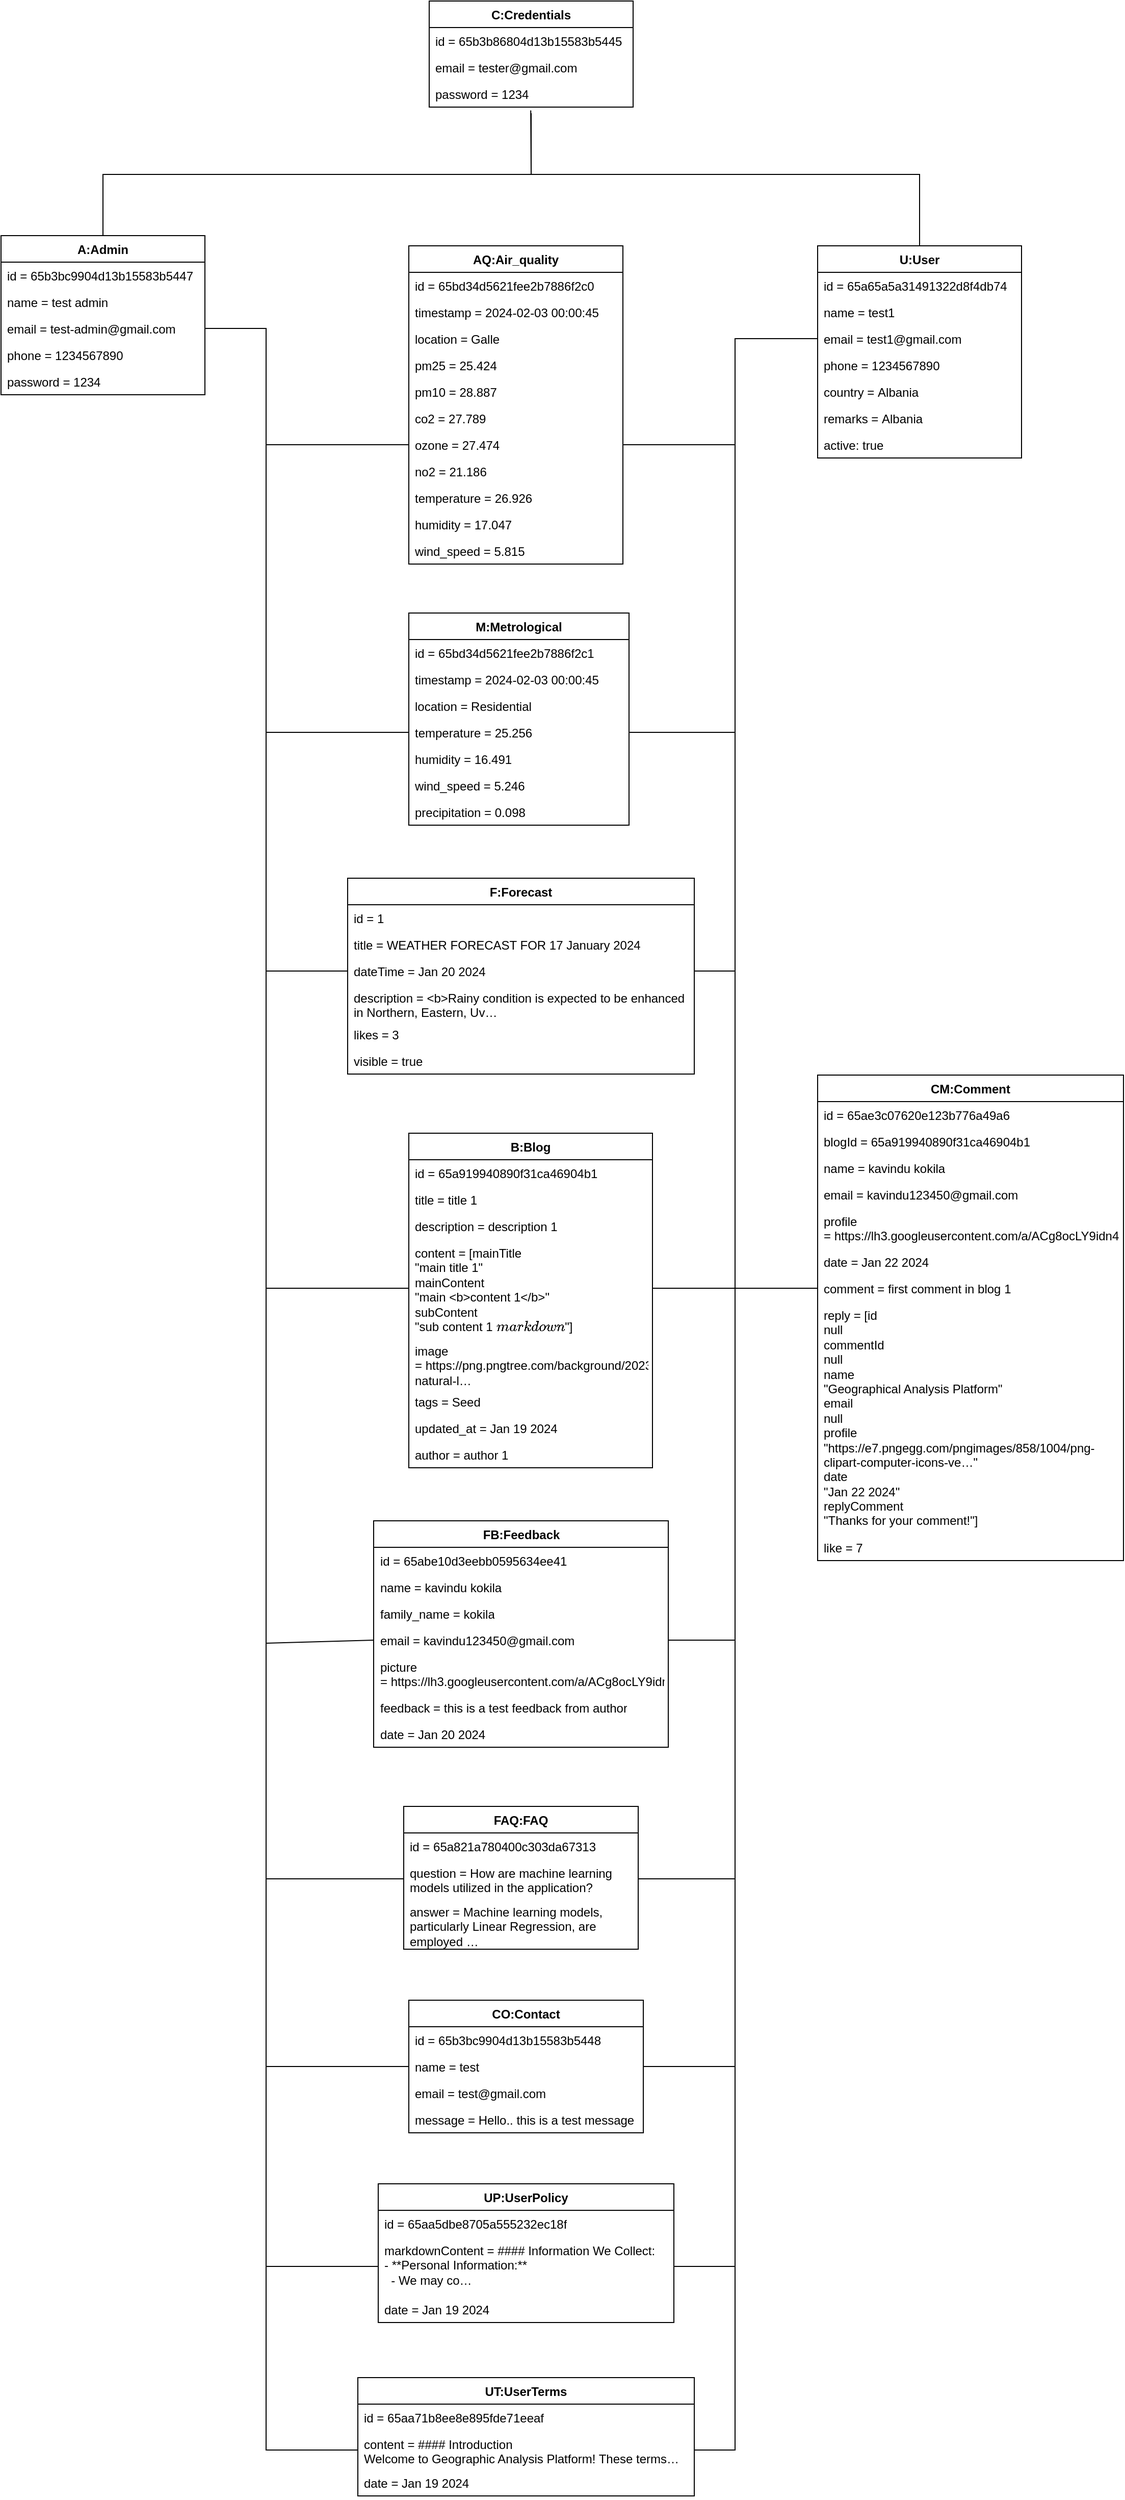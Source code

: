 <mxfile version="24.2.5" type="github">
  <diagram name="Page-1" id="tklO7xK3QUPXGctvpzQr">
    <mxGraphModel dx="-210" dy="764" grid="1" gridSize="10" guides="1" tooltips="1" connect="1" arrows="1" fold="1" page="1" pageScale="1" pageWidth="827" pageHeight="1169" math="0" shadow="0">
      <root>
        <mxCell id="0" />
        <mxCell id="1" parent="0" />
        <mxCell id="FDrHorXSiLE-RwHZ9RLK-5" value="A:Admin" style="swimlane;fontStyle=1;align=center;verticalAlign=top;childLayout=stackLayout;horizontal=1;startSize=26;horizontalStack=0;resizeParent=1;resizeParentMax=0;resizeLast=0;collapsible=1;marginBottom=0;whiteSpace=wrap;html=1;" parent="1" vertex="1">
          <mxGeometry x="1930" y="390" width="200" height="156" as="geometry">
            <mxRectangle x="10" y="10" width="70" height="30" as="alternateBounds" />
          </mxGeometry>
        </mxCell>
        <mxCell id="FDrHorXSiLE-RwHZ9RLK-6" value="id = 65b3bc9904d13b15583b5447" style="text;strokeColor=none;fillColor=none;align=left;verticalAlign=top;spacingLeft=4;spacingRight=4;overflow=hidden;rotatable=0;points=[[0,0.5],[1,0.5]];portConstraint=eastwest;whiteSpace=wrap;html=1;" parent="FDrHorXSiLE-RwHZ9RLK-5" vertex="1">
          <mxGeometry y="26" width="200" height="26" as="geometry" />
        </mxCell>
        <mxCell id="FDrHorXSiLE-RwHZ9RLK-11" value="name =&amp;nbsp;test admin" style="text;strokeColor=none;fillColor=none;align=left;verticalAlign=top;spacingLeft=4;spacingRight=4;overflow=hidden;rotatable=0;points=[[0,0.5],[1,0.5]];portConstraint=eastwest;whiteSpace=wrap;html=1;" parent="FDrHorXSiLE-RwHZ9RLK-5" vertex="1">
          <mxGeometry y="52" width="200" height="26" as="geometry" />
        </mxCell>
        <mxCell id="FDrHorXSiLE-RwHZ9RLK-133" value="email =&amp;nbsp;test-admin@gmail.com" style="text;strokeColor=none;fillColor=none;align=left;verticalAlign=top;spacingLeft=4;spacingRight=4;overflow=hidden;rotatable=0;points=[[0,0.5],[1,0.5]];portConstraint=eastwest;whiteSpace=wrap;html=1;" parent="FDrHorXSiLE-RwHZ9RLK-5" vertex="1">
          <mxGeometry y="78" width="200" height="26" as="geometry" />
        </mxCell>
        <mxCell id="FDrHorXSiLE-RwHZ9RLK-10" value="phone = 1234567890" style="text;strokeColor=none;fillColor=none;align=left;verticalAlign=top;spacingLeft=4;spacingRight=4;overflow=hidden;rotatable=0;points=[[0,0.5],[1,0.5]];portConstraint=eastwest;whiteSpace=wrap;html=1;" parent="FDrHorXSiLE-RwHZ9RLK-5" vertex="1">
          <mxGeometry y="104" width="200" height="26" as="geometry" />
        </mxCell>
        <mxCell id="FDrHorXSiLE-RwHZ9RLK-9" value="password =&amp;nbsp;1234" style="text;strokeColor=none;fillColor=none;align=left;verticalAlign=top;spacingLeft=4;spacingRight=4;overflow=hidden;rotatable=0;points=[[0,0.5],[1,0.5]];portConstraint=eastwest;whiteSpace=wrap;html=1;" parent="FDrHorXSiLE-RwHZ9RLK-5" vertex="1">
          <mxGeometry y="130" width="200" height="26" as="geometry" />
        </mxCell>
        <mxCell id="FDrHorXSiLE-RwHZ9RLK-13" value="AQ:Air_quality" style="swimlane;fontStyle=1;align=center;verticalAlign=top;childLayout=stackLayout;horizontal=1;startSize=26;horizontalStack=0;resizeParent=1;resizeParentMax=0;resizeLast=0;collapsible=1;marginBottom=0;whiteSpace=wrap;html=1;" parent="1" vertex="1">
          <mxGeometry x="2330" y="400" width="210" height="312" as="geometry" />
        </mxCell>
        <mxCell id="FDrHorXSiLE-RwHZ9RLK-14" value="id =&amp;nbsp;65bd34d5621fee2b7886f2c0" style="text;strokeColor=none;fillColor=none;align=left;verticalAlign=top;spacingLeft=4;spacingRight=4;overflow=hidden;rotatable=0;points=[[0,0.5],[1,0.5]];portConstraint=eastwest;whiteSpace=wrap;html=1;" parent="FDrHorXSiLE-RwHZ9RLK-13" vertex="1">
          <mxGeometry y="26" width="210" height="26" as="geometry" />
        </mxCell>
        <mxCell id="FDrHorXSiLE-RwHZ9RLK-15" value="timestamp =&amp;nbsp;2024-02-03 00:00:45" style="text;strokeColor=none;fillColor=none;align=left;verticalAlign=top;spacingLeft=4;spacingRight=4;overflow=hidden;rotatable=0;points=[[0,0.5],[1,0.5]];portConstraint=eastwest;whiteSpace=wrap;html=1;" parent="FDrHorXSiLE-RwHZ9RLK-13" vertex="1">
          <mxGeometry y="52" width="210" height="26" as="geometry" />
        </mxCell>
        <mxCell id="FDrHorXSiLE-RwHZ9RLK-21" value="location =&amp;nbsp;Galle" style="text;strokeColor=none;fillColor=none;align=left;verticalAlign=top;spacingLeft=4;spacingRight=4;overflow=hidden;rotatable=0;points=[[0,0.5],[1,0.5]];portConstraint=eastwest;whiteSpace=wrap;html=1;" parent="FDrHorXSiLE-RwHZ9RLK-13" vertex="1">
          <mxGeometry y="78" width="210" height="26" as="geometry" />
        </mxCell>
        <mxCell id="FDrHorXSiLE-RwHZ9RLK-25" value="pm25 =&amp;nbsp;25.424" style="text;strokeColor=none;fillColor=none;align=left;verticalAlign=top;spacingLeft=4;spacingRight=4;overflow=hidden;rotatable=0;points=[[0,0.5],[1,0.5]];portConstraint=eastwest;whiteSpace=wrap;html=1;" parent="FDrHorXSiLE-RwHZ9RLK-13" vertex="1">
          <mxGeometry y="104" width="210" height="26" as="geometry" />
        </mxCell>
        <mxCell id="FDrHorXSiLE-RwHZ9RLK-24" value="pm10 =&amp;nbsp;28.887" style="text;strokeColor=none;fillColor=none;align=left;verticalAlign=top;spacingLeft=4;spacingRight=4;overflow=hidden;rotatable=0;points=[[0,0.5],[1,0.5]];portConstraint=eastwest;whiteSpace=wrap;html=1;" parent="FDrHorXSiLE-RwHZ9RLK-13" vertex="1">
          <mxGeometry y="130" width="210" height="26" as="geometry" />
        </mxCell>
        <mxCell id="FDrHorXSiLE-RwHZ9RLK-23" value="co2 =&amp;nbsp;27.789" style="text;strokeColor=none;fillColor=none;align=left;verticalAlign=top;spacingLeft=4;spacingRight=4;overflow=hidden;rotatable=0;points=[[0,0.5],[1,0.5]];portConstraint=eastwest;whiteSpace=wrap;html=1;" parent="FDrHorXSiLE-RwHZ9RLK-13" vertex="1">
          <mxGeometry y="156" width="210" height="26" as="geometry" />
        </mxCell>
        <mxCell id="FDrHorXSiLE-RwHZ9RLK-22" value="ozone =&amp;nbsp;27.474" style="text;strokeColor=none;fillColor=none;align=left;verticalAlign=top;spacingLeft=4;spacingRight=4;overflow=hidden;rotatable=0;points=[[0,0.5],[1,0.5]];portConstraint=eastwest;whiteSpace=wrap;html=1;" parent="FDrHorXSiLE-RwHZ9RLK-13" vertex="1">
          <mxGeometry y="182" width="210" height="26" as="geometry" />
        </mxCell>
        <mxCell id="FDrHorXSiLE-RwHZ9RLK-16" value="no2 =&amp;nbsp;21.186" style="text;strokeColor=none;fillColor=none;align=left;verticalAlign=top;spacingLeft=4;spacingRight=4;overflow=hidden;rotatable=0;points=[[0,0.5],[1,0.5]];portConstraint=eastwest;whiteSpace=wrap;html=1;" parent="FDrHorXSiLE-RwHZ9RLK-13" vertex="1">
          <mxGeometry y="208" width="210" height="26" as="geometry" />
        </mxCell>
        <mxCell id="FDrHorXSiLE-RwHZ9RLK-17" value="temperature =&amp;nbsp;26.926" style="text;strokeColor=none;fillColor=none;align=left;verticalAlign=top;spacingLeft=4;spacingRight=4;overflow=hidden;rotatable=0;points=[[0,0.5],[1,0.5]];portConstraint=eastwest;whiteSpace=wrap;html=1;" parent="FDrHorXSiLE-RwHZ9RLK-13" vertex="1">
          <mxGeometry y="234" width="210" height="26" as="geometry" />
        </mxCell>
        <mxCell id="FDrHorXSiLE-RwHZ9RLK-26" value="humidity =&amp;nbsp;17.047" style="text;strokeColor=none;fillColor=none;align=left;verticalAlign=top;spacingLeft=4;spacingRight=4;overflow=hidden;rotatable=0;points=[[0,0.5],[1,0.5]];portConstraint=eastwest;whiteSpace=wrap;html=1;" parent="FDrHorXSiLE-RwHZ9RLK-13" vertex="1">
          <mxGeometry y="260" width="210" height="26" as="geometry" />
        </mxCell>
        <mxCell id="FDrHorXSiLE-RwHZ9RLK-18" value="wind_speed =&amp;nbsp;5.815" style="text;strokeColor=none;fillColor=none;align=left;verticalAlign=top;spacingLeft=4;spacingRight=4;overflow=hidden;rotatable=0;points=[[0,0.5],[1,0.5]];portConstraint=eastwest;whiteSpace=wrap;html=1;" parent="FDrHorXSiLE-RwHZ9RLK-13" vertex="1">
          <mxGeometry y="286" width="210" height="26" as="geometry" />
        </mxCell>
        <mxCell id="FDrHorXSiLE-RwHZ9RLK-27" value="B:Blog" style="swimlane;fontStyle=1;align=center;verticalAlign=top;childLayout=stackLayout;horizontal=1;startSize=26;horizontalStack=0;resizeParent=1;resizeParentMax=0;resizeLast=0;collapsible=1;marginBottom=0;whiteSpace=wrap;html=1;" parent="1" vertex="1">
          <mxGeometry x="2330" y="1270" width="239" height="328" as="geometry" />
        </mxCell>
        <mxCell id="FDrHorXSiLE-RwHZ9RLK-28" value="id =&amp;nbsp;65a919940890f31ca46904b1" style="text;strokeColor=none;fillColor=none;align=left;verticalAlign=top;spacingLeft=4;spacingRight=4;overflow=hidden;rotatable=0;points=[[0,0.5],[1,0.5]];portConstraint=eastwest;whiteSpace=wrap;html=1;" parent="FDrHorXSiLE-RwHZ9RLK-27" vertex="1">
          <mxGeometry y="26" width="239" height="26" as="geometry" />
        </mxCell>
        <mxCell id="FDrHorXSiLE-RwHZ9RLK-29" value="title =&amp;nbsp;title 1" style="text;strokeColor=none;fillColor=none;align=left;verticalAlign=top;spacingLeft=4;spacingRight=4;overflow=hidden;rotatable=0;points=[[0,0.5],[1,0.5]];portConstraint=eastwest;whiteSpace=wrap;html=1;" parent="FDrHorXSiLE-RwHZ9RLK-27" vertex="1">
          <mxGeometry y="52" width="239" height="26" as="geometry" />
        </mxCell>
        <mxCell id="FDrHorXSiLE-RwHZ9RLK-30" value="description =&amp;nbsp;description 1" style="text;strokeColor=none;fillColor=none;align=left;verticalAlign=top;spacingLeft=4;spacingRight=4;overflow=hidden;rotatable=0;points=[[0,0.5],[1,0.5]];portConstraint=eastwest;whiteSpace=wrap;html=1;" parent="FDrHorXSiLE-RwHZ9RLK-27" vertex="1">
          <mxGeometry y="78" width="239" height="26" as="geometry" />
        </mxCell>
        <mxCell id="FDrHorXSiLE-RwHZ9RLK-31" value="content = [&lt;span style=&quot;background-color: initial;&quot;&gt;mainTitle&lt;/span&gt;&lt;div&gt;&quot;main title 1&quot;&lt;/div&gt;&lt;div&gt;mainContent&lt;/div&gt;&lt;div&gt;&quot;main &amp;lt;b&amp;gt;content 1&amp;lt;/b&amp;gt;&quot;&lt;/div&gt;&lt;div&gt;subContent&lt;/div&gt;&lt;span style=&quot;background-color: initial;&quot;&gt;&quot;sub content 1 `markdown`&quot;&lt;/span&gt;]" style="text;strokeColor=none;fillColor=none;align=left;verticalAlign=top;spacingLeft=4;spacingRight=4;overflow=hidden;rotatable=0;points=[[0,0.5],[1,0.5]];portConstraint=eastwest;whiteSpace=wrap;html=1;" parent="FDrHorXSiLE-RwHZ9RLK-27" vertex="1">
          <mxGeometry y="104" width="239" height="96" as="geometry" />
        </mxCell>
        <mxCell id="FDrHorXSiLE-RwHZ9RLK-35" value="image =&amp;nbsp;https://png.pngtree.com/background/20230411/original/pngtree-natural-l…" style="text;strokeColor=none;fillColor=none;align=left;verticalAlign=top;spacingLeft=4;spacingRight=4;overflow=hidden;rotatable=0;points=[[0,0.5],[1,0.5]];portConstraint=eastwest;whiteSpace=wrap;html=1;" parent="FDrHorXSiLE-RwHZ9RLK-27" vertex="1">
          <mxGeometry y="200" width="239" height="50" as="geometry" />
        </mxCell>
        <mxCell id="FDrHorXSiLE-RwHZ9RLK-36" value="tags = Seed" style="text;strokeColor=none;fillColor=none;align=left;verticalAlign=top;spacingLeft=4;spacingRight=4;overflow=hidden;rotatable=0;points=[[0,0.5],[1,0.5]];portConstraint=eastwest;whiteSpace=wrap;html=1;" parent="FDrHorXSiLE-RwHZ9RLK-27" vertex="1">
          <mxGeometry y="250" width="239" height="26" as="geometry" />
        </mxCell>
        <mxCell id="FDrHorXSiLE-RwHZ9RLK-38" value="updated_at =&amp;nbsp;Jan 19 2024" style="text;strokeColor=none;fillColor=none;align=left;verticalAlign=top;spacingLeft=4;spacingRight=4;overflow=hidden;rotatable=0;points=[[0,0.5],[1,0.5]];portConstraint=eastwest;whiteSpace=wrap;html=1;" parent="FDrHorXSiLE-RwHZ9RLK-27" vertex="1">
          <mxGeometry y="276" width="239" height="26" as="geometry" />
        </mxCell>
        <mxCell id="FDrHorXSiLE-RwHZ9RLK-32" value="author =&amp;nbsp;author 1" style="text;strokeColor=none;fillColor=none;align=left;verticalAlign=top;spacingLeft=4;spacingRight=4;overflow=hidden;rotatable=0;points=[[0,0.5],[1,0.5]];portConstraint=eastwest;whiteSpace=wrap;html=1;" parent="FDrHorXSiLE-RwHZ9RLK-27" vertex="1">
          <mxGeometry y="302" width="239" height="26" as="geometry" />
        </mxCell>
        <mxCell id="FDrHorXSiLE-RwHZ9RLK-39" value="CM:Comment" style="swimlane;fontStyle=1;align=center;verticalAlign=top;childLayout=stackLayout;horizontal=1;startSize=26;horizontalStack=0;resizeParent=1;resizeParentMax=0;resizeLast=0;collapsible=1;marginBottom=0;whiteSpace=wrap;html=1;" parent="1" vertex="1">
          <mxGeometry x="2731" y="1213" width="300" height="476" as="geometry" />
        </mxCell>
        <mxCell id="FDrHorXSiLE-RwHZ9RLK-40" value="id =&amp;nbsp;65ae3c07620e123b776a49a6" style="text;strokeColor=none;fillColor=none;align=left;verticalAlign=top;spacingLeft=4;spacingRight=4;overflow=hidden;rotatable=0;points=[[0,0.5],[1,0.5]];portConstraint=eastwest;whiteSpace=wrap;html=1;" parent="FDrHorXSiLE-RwHZ9RLK-39" vertex="1">
          <mxGeometry y="26" width="300" height="26" as="geometry" />
        </mxCell>
        <mxCell id="FDrHorXSiLE-RwHZ9RLK-41" value="blogId =&amp;nbsp;65a919940890f31ca46904b1" style="text;strokeColor=none;fillColor=none;align=left;verticalAlign=top;spacingLeft=4;spacingRight=4;overflow=hidden;rotatable=0;points=[[0,0.5],[1,0.5]];portConstraint=eastwest;whiteSpace=wrap;html=1;" parent="FDrHorXSiLE-RwHZ9RLK-39" vertex="1">
          <mxGeometry y="52" width="300" height="26" as="geometry" />
        </mxCell>
        <mxCell id="FDrHorXSiLE-RwHZ9RLK-42" value="name =&amp;nbsp;kavindu kokila" style="text;strokeColor=none;fillColor=none;align=left;verticalAlign=top;spacingLeft=4;spacingRight=4;overflow=hidden;rotatable=0;points=[[0,0.5],[1,0.5]];portConstraint=eastwest;whiteSpace=wrap;html=1;" parent="FDrHorXSiLE-RwHZ9RLK-39" vertex="1">
          <mxGeometry y="78" width="300" height="26" as="geometry" />
        </mxCell>
        <mxCell id="FDrHorXSiLE-RwHZ9RLK-43" value="email =&amp;nbsp;kavindu123450@gmail.com" style="text;strokeColor=none;fillColor=none;align=left;verticalAlign=top;spacingLeft=4;spacingRight=4;overflow=hidden;rotatable=0;points=[[0,0.5],[1,0.5]];portConstraint=eastwest;whiteSpace=wrap;html=1;" parent="FDrHorXSiLE-RwHZ9RLK-39" vertex="1">
          <mxGeometry y="104" width="300" height="26" as="geometry" />
        </mxCell>
        <mxCell id="FDrHorXSiLE-RwHZ9RLK-44" value="profile =&amp;nbsp;https://lh3.googleusercontent.com/a/ACg8ocLY9idn43Q6vZWjnHIfhCXtvy0Swz…" style="text;strokeColor=none;fillColor=none;align=left;verticalAlign=top;spacingLeft=4;spacingRight=4;overflow=hidden;rotatable=0;points=[[0,0.5],[1,0.5]];portConstraint=eastwest;whiteSpace=wrap;html=1;" parent="FDrHorXSiLE-RwHZ9RLK-39" vertex="1">
          <mxGeometry y="130" width="300" height="40" as="geometry" />
        </mxCell>
        <mxCell id="FDrHorXSiLE-RwHZ9RLK-45" value="date =&amp;nbsp;Jan 22 2024" style="text;strokeColor=none;fillColor=none;align=left;verticalAlign=top;spacingLeft=4;spacingRight=4;overflow=hidden;rotatable=0;points=[[0,0.5],[1,0.5]];portConstraint=eastwest;whiteSpace=wrap;html=1;" parent="FDrHorXSiLE-RwHZ9RLK-39" vertex="1">
          <mxGeometry y="170" width="300" height="26" as="geometry" />
        </mxCell>
        <mxCell id="FDrHorXSiLE-RwHZ9RLK-46" value="comment =&amp;nbsp;first comment in blog 1" style="text;strokeColor=none;fillColor=none;align=left;verticalAlign=top;spacingLeft=4;spacingRight=4;overflow=hidden;rotatable=0;points=[[0,0.5],[1,0.5]];portConstraint=eastwest;whiteSpace=wrap;html=1;" parent="FDrHorXSiLE-RwHZ9RLK-39" vertex="1">
          <mxGeometry y="196" width="300" height="26" as="geometry" />
        </mxCell>
        <mxCell id="FDrHorXSiLE-RwHZ9RLK-47" value="reply = [&lt;span style=&quot;background-color: initial;&quot;&gt;id&lt;/span&gt;&lt;div&gt;null&lt;/div&gt;&lt;div&gt;commentId&lt;/div&gt;&lt;div&gt;null&lt;/div&gt;&lt;div&gt;name&lt;/div&gt;&lt;div&gt;&quot;Geographical Analysis Platform&quot;&lt;/div&gt;&lt;div&gt;email&lt;/div&gt;&lt;div&gt;null&lt;/div&gt;&lt;div&gt;profile&lt;/div&gt;&lt;div&gt;&quot;https://e7.pngegg.com/pngimages/858/1004/png-clipart-computer-icons-ve…&quot;&lt;/div&gt;&lt;div&gt;date&lt;/div&gt;&lt;div&gt;&quot;Jan 22 2024&quot;&lt;/div&gt;&lt;div&gt;replyComment&lt;/div&gt;&lt;span style=&quot;background-color: initial;&quot;&gt;&quot;Thanks for your comment!&quot;&lt;/span&gt;]" style="text;strokeColor=none;fillColor=none;align=left;verticalAlign=top;spacingLeft=4;spacingRight=4;overflow=hidden;rotatable=0;points=[[0,0.5],[1,0.5]];portConstraint=eastwest;whiteSpace=wrap;html=1;" parent="FDrHorXSiLE-RwHZ9RLK-39" vertex="1">
          <mxGeometry y="222" width="300" height="228" as="geometry" />
        </mxCell>
        <mxCell id="FDrHorXSiLE-RwHZ9RLK-48" value="like = 7" style="text;strokeColor=none;fillColor=none;align=left;verticalAlign=top;spacingLeft=4;spacingRight=4;overflow=hidden;rotatable=0;points=[[0,0.5],[1,0.5]];portConstraint=eastwest;whiteSpace=wrap;html=1;" parent="FDrHorXSiLE-RwHZ9RLK-39" vertex="1">
          <mxGeometry y="450" width="300" height="26" as="geometry" />
        </mxCell>
        <mxCell id="FDrHorXSiLE-RwHZ9RLK-51" value="C:Credentials" style="swimlane;fontStyle=1;align=center;verticalAlign=top;childLayout=stackLayout;horizontal=1;startSize=26;horizontalStack=0;resizeParent=1;resizeParentMax=0;resizeLast=0;collapsible=1;marginBottom=0;whiteSpace=wrap;html=1;" parent="1" vertex="1">
          <mxGeometry x="2350" y="160" width="200" height="104" as="geometry" />
        </mxCell>
        <mxCell id="FDrHorXSiLE-RwHZ9RLK-52" value="id =&amp;nbsp;65b3b86804d13b15583b5445" style="text;strokeColor=none;fillColor=none;align=left;verticalAlign=top;spacingLeft=4;spacingRight=4;overflow=hidden;rotatable=0;points=[[0,0.5],[1,0.5]];portConstraint=eastwest;whiteSpace=wrap;html=1;" parent="FDrHorXSiLE-RwHZ9RLK-51" vertex="1">
          <mxGeometry y="26" width="200" height="26" as="geometry" />
        </mxCell>
        <mxCell id="FDrHorXSiLE-RwHZ9RLK-55" value="email =&amp;nbsp;tester@gmail.com" style="text;strokeColor=none;fillColor=none;align=left;verticalAlign=top;spacingLeft=4;spacingRight=4;overflow=hidden;rotatable=0;points=[[0,0.5],[1,0.5]];portConstraint=eastwest;whiteSpace=wrap;html=1;" parent="FDrHorXSiLE-RwHZ9RLK-51" vertex="1">
          <mxGeometry y="52" width="200" height="26" as="geometry" />
        </mxCell>
        <mxCell id="FDrHorXSiLE-RwHZ9RLK-56" value="password =&amp;nbsp;1234" style="text;strokeColor=none;fillColor=none;align=left;verticalAlign=top;spacingLeft=4;spacingRight=4;overflow=hidden;rotatable=0;points=[[0,0.5],[1,0.5]];portConstraint=eastwest;whiteSpace=wrap;html=1;" parent="FDrHorXSiLE-RwHZ9RLK-51" vertex="1">
          <mxGeometry y="78" width="200" height="26" as="geometry" />
        </mxCell>
        <mxCell id="FDrHorXSiLE-RwHZ9RLK-57" value="CO:Contact" style="swimlane;fontStyle=1;align=center;verticalAlign=top;childLayout=stackLayout;horizontal=1;startSize=26;horizontalStack=0;resizeParent=1;resizeParentMax=0;resizeLast=0;collapsible=1;marginBottom=0;whiteSpace=wrap;html=1;" parent="1" vertex="1">
          <mxGeometry x="2330" y="2120" width="230" height="130" as="geometry" />
        </mxCell>
        <mxCell id="FDrHorXSiLE-RwHZ9RLK-58" value="id =&amp;nbsp;65b3bc9904d13b15583b5448" style="text;strokeColor=none;fillColor=none;align=left;verticalAlign=top;spacingLeft=4;spacingRight=4;overflow=hidden;rotatable=0;points=[[0,0.5],[1,0.5]];portConstraint=eastwest;whiteSpace=wrap;html=1;" parent="FDrHorXSiLE-RwHZ9RLK-57" vertex="1">
          <mxGeometry y="26" width="230" height="26" as="geometry" />
        </mxCell>
        <mxCell id="FDrHorXSiLE-RwHZ9RLK-59" value="name = test" style="text;strokeColor=none;fillColor=none;align=left;verticalAlign=top;spacingLeft=4;spacingRight=4;overflow=hidden;rotatable=0;points=[[0,0.5],[1,0.5]];portConstraint=eastwest;whiteSpace=wrap;html=1;" parent="FDrHorXSiLE-RwHZ9RLK-57" vertex="1">
          <mxGeometry y="52" width="230" height="26" as="geometry" />
        </mxCell>
        <mxCell id="FDrHorXSiLE-RwHZ9RLK-60" value="email = test@gmail.com" style="text;strokeColor=none;fillColor=none;align=left;verticalAlign=top;spacingLeft=4;spacingRight=4;overflow=hidden;rotatable=0;points=[[0,0.5],[1,0.5]];portConstraint=eastwest;whiteSpace=wrap;html=1;" parent="FDrHorXSiLE-RwHZ9RLK-57" vertex="1">
          <mxGeometry y="78" width="230" height="26" as="geometry" />
        </mxCell>
        <mxCell id="L4PsidqdgJCxc6JKoqgF-303" value="message = Hello.. this is a test message" style="text;strokeColor=none;fillColor=none;align=left;verticalAlign=top;spacingLeft=4;spacingRight=4;overflow=hidden;rotatable=0;points=[[0,0.5],[1,0.5]];portConstraint=eastwest;whiteSpace=wrap;html=1;" parent="FDrHorXSiLE-RwHZ9RLK-57" vertex="1">
          <mxGeometry y="104" width="230" height="26" as="geometry" />
        </mxCell>
        <mxCell id="FDrHorXSiLE-RwHZ9RLK-65" value="FAQ:FAQ" style="swimlane;fontStyle=1;align=center;verticalAlign=top;childLayout=stackLayout;horizontal=1;startSize=26;horizontalStack=0;resizeParent=1;resizeParentMax=0;resizeLast=0;collapsible=1;marginBottom=0;whiteSpace=wrap;html=1;" parent="1" vertex="1">
          <mxGeometry x="2325" y="1930" width="230" height="140" as="geometry" />
        </mxCell>
        <mxCell id="FDrHorXSiLE-RwHZ9RLK-66" value="id =&amp;nbsp;65a821a780400c303da67313" style="text;strokeColor=none;fillColor=none;align=left;verticalAlign=top;spacingLeft=4;spacingRight=4;overflow=hidden;rotatable=0;points=[[0,0.5],[1,0.5]];portConstraint=eastwest;whiteSpace=wrap;html=1;" parent="FDrHorXSiLE-RwHZ9RLK-65" vertex="1">
          <mxGeometry y="26" width="230" height="26" as="geometry" />
        </mxCell>
        <mxCell id="FDrHorXSiLE-RwHZ9RLK-67" value="question =&amp;nbsp;How are machine learning models utilized in the application?" style="text;strokeColor=none;fillColor=none;align=left;verticalAlign=top;spacingLeft=4;spacingRight=4;overflow=hidden;rotatable=0;points=[[0,0.5],[1,0.5]];portConstraint=eastwest;whiteSpace=wrap;html=1;" parent="FDrHorXSiLE-RwHZ9RLK-65" vertex="1">
          <mxGeometry y="52" width="230" height="38" as="geometry" />
        </mxCell>
        <mxCell id="FDrHorXSiLE-RwHZ9RLK-68" value="answer =&amp;nbsp;Machine learning models, particularly Linear Regression, are employed …" style="text;strokeColor=none;fillColor=none;align=left;verticalAlign=top;spacingLeft=4;spacingRight=4;overflow=hidden;rotatable=0;points=[[0,0.5],[1,0.5]];portConstraint=eastwest;whiteSpace=wrap;html=1;" parent="FDrHorXSiLE-RwHZ9RLK-65" vertex="1">
          <mxGeometry y="90" width="230" height="50" as="geometry" />
        </mxCell>
        <mxCell id="FDrHorXSiLE-RwHZ9RLK-71" value="FB:Feedback" style="swimlane;fontStyle=1;align=center;verticalAlign=top;childLayout=stackLayout;horizontal=1;startSize=26;horizontalStack=0;resizeParent=1;resizeParentMax=0;resizeLast=0;collapsible=1;marginBottom=0;whiteSpace=wrap;html=1;" parent="1" vertex="1">
          <mxGeometry x="2295.5" y="1650" width="289" height="222" as="geometry" />
        </mxCell>
        <mxCell id="FDrHorXSiLE-RwHZ9RLK-72" value="id =&amp;nbsp;65abe10d3eebb0595634ee41" style="text;strokeColor=none;fillColor=none;align=left;verticalAlign=top;spacingLeft=4;spacingRight=4;overflow=hidden;rotatable=0;points=[[0,0.5],[1,0.5]];portConstraint=eastwest;whiteSpace=wrap;html=1;" parent="FDrHorXSiLE-RwHZ9RLK-71" vertex="1">
          <mxGeometry y="26" width="289" height="26" as="geometry" />
        </mxCell>
        <mxCell id="FDrHorXSiLE-RwHZ9RLK-73" value="name =&amp;nbsp;kavindu kokila" style="text;strokeColor=none;fillColor=none;align=left;verticalAlign=top;spacingLeft=4;spacingRight=4;overflow=hidden;rotatable=0;points=[[0,0.5],[1,0.5]];portConstraint=eastwest;whiteSpace=wrap;html=1;" parent="FDrHorXSiLE-RwHZ9RLK-71" vertex="1">
          <mxGeometry y="52" width="289" height="26" as="geometry" />
        </mxCell>
        <mxCell id="FDrHorXSiLE-RwHZ9RLK-79" value="family_name =&amp;nbsp;kokila" style="text;strokeColor=none;fillColor=none;align=left;verticalAlign=top;spacingLeft=4;spacingRight=4;overflow=hidden;rotatable=0;points=[[0,0.5],[1,0.5]];portConstraint=eastwest;whiteSpace=wrap;html=1;" parent="FDrHorXSiLE-RwHZ9RLK-71" vertex="1">
          <mxGeometry y="78" width="289" height="26" as="geometry" />
        </mxCell>
        <mxCell id="FDrHorXSiLE-RwHZ9RLK-74" value="email =&amp;nbsp;kavindu123450@gmail.com" style="text;strokeColor=none;fillColor=none;align=left;verticalAlign=top;spacingLeft=4;spacingRight=4;overflow=hidden;rotatable=0;points=[[0,0.5],[1,0.5]];portConstraint=eastwest;whiteSpace=wrap;html=1;" parent="FDrHorXSiLE-RwHZ9RLK-71" vertex="1">
          <mxGeometry y="104" width="289" height="26" as="geometry" />
        </mxCell>
        <mxCell id="FDrHorXSiLE-RwHZ9RLK-75" value="picture =&amp;nbsp;https://lh3.googleusercontent.com/a/ACg8ocLY9idn43Q6vZWjnHIfhCXtvy0Swz…" style="text;strokeColor=none;fillColor=none;align=left;verticalAlign=top;spacingLeft=4;spacingRight=4;overflow=hidden;rotatable=0;points=[[0,0.5],[1,0.5]];portConstraint=eastwest;whiteSpace=wrap;html=1;" parent="FDrHorXSiLE-RwHZ9RLK-71" vertex="1">
          <mxGeometry y="130" width="289" height="40" as="geometry" />
        </mxCell>
        <mxCell id="FDrHorXSiLE-RwHZ9RLK-76" value="feedback =&amp;nbsp;this is a test feedback from author" style="text;strokeColor=none;fillColor=none;align=left;verticalAlign=top;spacingLeft=4;spacingRight=4;overflow=hidden;rotatable=0;points=[[0,0.5],[1,0.5]];portConstraint=eastwest;whiteSpace=wrap;html=1;" parent="FDrHorXSiLE-RwHZ9RLK-71" vertex="1">
          <mxGeometry y="170" width="289" height="26" as="geometry" />
        </mxCell>
        <mxCell id="FDrHorXSiLE-RwHZ9RLK-80" value="date =&amp;nbsp;Jan 20 2024" style="text;strokeColor=none;fillColor=none;align=left;verticalAlign=top;spacingLeft=4;spacingRight=4;overflow=hidden;rotatable=0;points=[[0,0.5],[1,0.5]];portConstraint=eastwest;whiteSpace=wrap;html=1;" parent="FDrHorXSiLE-RwHZ9RLK-71" vertex="1">
          <mxGeometry y="196" width="289" height="26" as="geometry" />
        </mxCell>
        <mxCell id="FDrHorXSiLE-RwHZ9RLK-81" value="F:Forecast" style="swimlane;fontStyle=1;align=center;verticalAlign=top;childLayout=stackLayout;horizontal=1;startSize=26;horizontalStack=0;resizeParent=1;resizeParentMax=0;resizeLast=0;collapsible=1;marginBottom=0;whiteSpace=wrap;html=1;" parent="1" vertex="1">
          <mxGeometry x="2270" y="1020" width="340" height="192" as="geometry" />
        </mxCell>
        <mxCell id="FDrHorXSiLE-RwHZ9RLK-82" value="id = 1" style="text;strokeColor=none;fillColor=none;align=left;verticalAlign=top;spacingLeft=4;spacingRight=4;overflow=hidden;rotatable=0;points=[[0,0.5],[1,0.5]];portConstraint=eastwest;whiteSpace=wrap;html=1;" parent="FDrHorXSiLE-RwHZ9RLK-81" vertex="1">
          <mxGeometry y="26" width="340" height="26" as="geometry" />
        </mxCell>
        <mxCell id="FDrHorXSiLE-RwHZ9RLK-83" value="title =&amp;nbsp;WEATHER FORECAST FOR 17 January 2024" style="text;strokeColor=none;fillColor=none;align=left;verticalAlign=top;spacingLeft=4;spacingRight=4;overflow=hidden;rotatable=0;points=[[0,0.5],[1,0.5]];portConstraint=eastwest;whiteSpace=wrap;html=1;" parent="FDrHorXSiLE-RwHZ9RLK-81" vertex="1">
          <mxGeometry y="52" width="340" height="26" as="geometry" />
        </mxCell>
        <mxCell id="FDrHorXSiLE-RwHZ9RLK-84" value="dateTime =&amp;nbsp;Jan 20 2024" style="text;strokeColor=none;fillColor=none;align=left;verticalAlign=top;spacingLeft=4;spacingRight=4;overflow=hidden;rotatable=0;points=[[0,0.5],[1,0.5]];portConstraint=eastwest;whiteSpace=wrap;html=1;" parent="FDrHorXSiLE-RwHZ9RLK-81" vertex="1">
          <mxGeometry y="78" width="340" height="26" as="geometry" />
        </mxCell>
        <mxCell id="FDrHorXSiLE-RwHZ9RLK-85" value="description =&amp;nbsp;&amp;lt;b&amp;gt;Rainy condition is expected to be enhanced in Northern, Eastern, Uv…" style="text;strokeColor=none;fillColor=none;align=left;verticalAlign=top;spacingLeft=4;spacingRight=4;overflow=hidden;rotatable=0;points=[[0,0.5],[1,0.5]];portConstraint=eastwest;whiteSpace=wrap;html=1;" parent="FDrHorXSiLE-RwHZ9RLK-81" vertex="1">
          <mxGeometry y="104" width="340" height="36" as="geometry" />
        </mxCell>
        <mxCell id="FDrHorXSiLE-RwHZ9RLK-86" value="likes = 3" style="text;strokeColor=none;fillColor=none;align=left;verticalAlign=top;spacingLeft=4;spacingRight=4;overflow=hidden;rotatable=0;points=[[0,0.5],[1,0.5]];portConstraint=eastwest;whiteSpace=wrap;html=1;" parent="FDrHorXSiLE-RwHZ9RLK-81" vertex="1">
          <mxGeometry y="140" width="340" height="26" as="geometry" />
        </mxCell>
        <mxCell id="FDrHorXSiLE-RwHZ9RLK-89" value="visible = true" style="text;strokeColor=none;fillColor=none;align=left;verticalAlign=top;spacingLeft=4;spacingRight=4;overflow=hidden;rotatable=0;points=[[0,0.5],[1,0.5]];portConstraint=eastwest;whiteSpace=wrap;html=1;" parent="FDrHorXSiLE-RwHZ9RLK-81" vertex="1">
          <mxGeometry y="166" width="340" height="26" as="geometry" />
        </mxCell>
        <mxCell id="FDrHorXSiLE-RwHZ9RLK-97" value="M:Metrological" style="swimlane;fontStyle=1;align=center;verticalAlign=top;childLayout=stackLayout;horizontal=1;startSize=26;horizontalStack=0;resizeParent=1;resizeParentMax=0;resizeLast=0;collapsible=1;marginBottom=0;whiteSpace=wrap;html=1;" parent="1" vertex="1">
          <mxGeometry x="2330" y="760" width="216" height="208" as="geometry">
            <mxRectangle x="2320" y="880" width="110" height="30" as="alternateBounds" />
          </mxGeometry>
        </mxCell>
        <mxCell id="FDrHorXSiLE-RwHZ9RLK-98" value="id =&amp;nbsp;65bd34d5621fee2b7886f2c1" style="text;strokeColor=none;fillColor=none;align=left;verticalAlign=top;spacingLeft=4;spacingRight=4;overflow=hidden;rotatable=0;points=[[0,0.5],[1,0.5]];portConstraint=eastwest;whiteSpace=wrap;html=1;" parent="FDrHorXSiLE-RwHZ9RLK-97" vertex="1">
          <mxGeometry y="26" width="216" height="26" as="geometry" />
        </mxCell>
        <mxCell id="FDrHorXSiLE-RwHZ9RLK-99" value="timestamp =&amp;nbsp;2024-02-03 00:00:45" style="text;strokeColor=none;fillColor=none;align=left;verticalAlign=top;spacingLeft=4;spacingRight=4;overflow=hidden;rotatable=0;points=[[0,0.5],[1,0.5]];portConstraint=eastwest;whiteSpace=wrap;html=1;" parent="FDrHorXSiLE-RwHZ9RLK-97" vertex="1">
          <mxGeometry y="52" width="216" height="26" as="geometry" />
        </mxCell>
        <mxCell id="FDrHorXSiLE-RwHZ9RLK-100" value="location =&amp;nbsp;Residential" style="text;strokeColor=none;fillColor=none;align=left;verticalAlign=top;spacingLeft=4;spacingRight=4;overflow=hidden;rotatable=0;points=[[0,0.5],[1,0.5]];portConstraint=eastwest;whiteSpace=wrap;html=1;" parent="FDrHorXSiLE-RwHZ9RLK-97" vertex="1">
          <mxGeometry y="78" width="216" height="26" as="geometry" />
        </mxCell>
        <mxCell id="FDrHorXSiLE-RwHZ9RLK-101" value="temperature =&amp;nbsp;25.256" style="text;strokeColor=none;fillColor=none;align=left;verticalAlign=top;spacingLeft=4;spacingRight=4;overflow=hidden;rotatable=0;points=[[0,0.5],[1,0.5]];portConstraint=eastwest;whiteSpace=wrap;html=1;" parent="FDrHorXSiLE-RwHZ9RLK-97" vertex="1">
          <mxGeometry y="104" width="216" height="26" as="geometry" />
        </mxCell>
        <mxCell id="FDrHorXSiLE-RwHZ9RLK-102" value="humidity =&amp;nbsp;16.491" style="text;strokeColor=none;fillColor=none;align=left;verticalAlign=top;spacingLeft=4;spacingRight=4;overflow=hidden;rotatable=0;points=[[0,0.5],[1,0.5]];portConstraint=eastwest;whiteSpace=wrap;html=1;" parent="FDrHorXSiLE-RwHZ9RLK-97" vertex="1">
          <mxGeometry y="130" width="216" height="26" as="geometry" />
        </mxCell>
        <mxCell id="FDrHorXSiLE-RwHZ9RLK-103" value="wind_speed =&amp;nbsp;5.246" style="text;strokeColor=none;fillColor=none;align=left;verticalAlign=top;spacingLeft=4;spacingRight=4;overflow=hidden;rotatable=0;points=[[0,0.5],[1,0.5]];portConstraint=eastwest;whiteSpace=wrap;html=1;" parent="FDrHorXSiLE-RwHZ9RLK-97" vertex="1">
          <mxGeometry y="156" width="216" height="26" as="geometry" />
        </mxCell>
        <mxCell id="FDrHorXSiLE-RwHZ9RLK-104" value="precipitation =&amp;nbsp;0.098" style="text;strokeColor=none;fillColor=none;align=left;verticalAlign=top;spacingLeft=4;spacingRight=4;overflow=hidden;rotatable=0;points=[[0,0.5],[1,0.5]];portConstraint=eastwest;whiteSpace=wrap;html=1;" parent="FDrHorXSiLE-RwHZ9RLK-97" vertex="1">
          <mxGeometry y="182" width="216" height="26" as="geometry" />
        </mxCell>
        <mxCell id="FDrHorXSiLE-RwHZ9RLK-107" value="U:User" style="swimlane;fontStyle=1;align=center;verticalAlign=top;childLayout=stackLayout;horizontal=1;startSize=26;horizontalStack=0;resizeParent=1;resizeParentMax=0;resizeLast=0;collapsible=1;marginBottom=0;whiteSpace=wrap;html=1;" parent="1" vertex="1">
          <mxGeometry x="2731" y="400" width="200" height="208" as="geometry" />
        </mxCell>
        <mxCell id="FDrHorXSiLE-RwHZ9RLK-108" value="id =&amp;nbsp;65a65a5a31491322d8f4db74" style="text;strokeColor=none;fillColor=none;align=left;verticalAlign=top;spacingLeft=4;spacingRight=4;overflow=hidden;rotatable=0;points=[[0,0.5],[1,0.5]];portConstraint=eastwest;whiteSpace=wrap;html=1;" parent="FDrHorXSiLE-RwHZ9RLK-107" vertex="1">
          <mxGeometry y="26" width="200" height="26" as="geometry" />
        </mxCell>
        <mxCell id="FDrHorXSiLE-RwHZ9RLK-109" value="name =&amp;nbsp;test1" style="text;strokeColor=none;fillColor=none;align=left;verticalAlign=top;spacingLeft=4;spacingRight=4;overflow=hidden;rotatable=0;points=[[0,0.5],[1,0.5]];portConstraint=eastwest;whiteSpace=wrap;html=1;" parent="FDrHorXSiLE-RwHZ9RLK-107" vertex="1">
          <mxGeometry y="52" width="200" height="26" as="geometry" />
        </mxCell>
        <mxCell id="FDrHorXSiLE-RwHZ9RLK-110" value="email =&amp;nbsp;test1@gmail.com" style="text;strokeColor=none;fillColor=none;align=left;verticalAlign=top;spacingLeft=4;spacingRight=4;overflow=hidden;rotatable=0;points=[[0,0.5],[1,0.5]];portConstraint=eastwest;whiteSpace=wrap;html=1;" parent="FDrHorXSiLE-RwHZ9RLK-107" vertex="1">
          <mxGeometry y="78" width="200" height="26" as="geometry" />
        </mxCell>
        <mxCell id="FDrHorXSiLE-RwHZ9RLK-111" value="phone =&amp;nbsp;1234567890" style="text;strokeColor=none;fillColor=none;align=left;verticalAlign=top;spacingLeft=4;spacingRight=4;overflow=hidden;rotatable=0;points=[[0,0.5],[1,0.5]];portConstraint=eastwest;whiteSpace=wrap;html=1;" parent="FDrHorXSiLE-RwHZ9RLK-107" vertex="1">
          <mxGeometry y="104" width="200" height="26" as="geometry" />
        </mxCell>
        <mxCell id="FDrHorXSiLE-RwHZ9RLK-112" value="country =&amp;nbsp;Albania" style="text;strokeColor=none;fillColor=none;align=left;verticalAlign=top;spacingLeft=4;spacingRight=4;overflow=hidden;rotatable=0;points=[[0,0.5],[1,0.5]];portConstraint=eastwest;whiteSpace=wrap;html=1;" parent="FDrHorXSiLE-RwHZ9RLK-107" vertex="1">
          <mxGeometry y="130" width="200" height="26" as="geometry" />
        </mxCell>
        <mxCell id="FDrHorXSiLE-RwHZ9RLK-113" value="remarks =&amp;nbsp;Albania" style="text;strokeColor=none;fillColor=none;align=left;verticalAlign=top;spacingLeft=4;spacingRight=4;overflow=hidden;rotatable=0;points=[[0,0.5],[1,0.5]];portConstraint=eastwest;whiteSpace=wrap;html=1;" parent="FDrHorXSiLE-RwHZ9RLK-107" vertex="1">
          <mxGeometry y="156" width="200" height="26" as="geometry" />
        </mxCell>
        <mxCell id="FDrHorXSiLE-RwHZ9RLK-114" value="active: true" style="text;strokeColor=none;fillColor=none;align=left;verticalAlign=top;spacingLeft=4;spacingRight=4;overflow=hidden;rotatable=0;points=[[0,0.5],[1,0.5]];portConstraint=eastwest;whiteSpace=wrap;html=1;" parent="FDrHorXSiLE-RwHZ9RLK-107" vertex="1">
          <mxGeometry y="182" width="200" height="26" as="geometry" />
        </mxCell>
        <mxCell id="FDrHorXSiLE-RwHZ9RLK-117" value="UP:UserPolicy" style="swimlane;fontStyle=1;align=center;verticalAlign=top;childLayout=stackLayout;horizontal=1;startSize=26;horizontalStack=0;resizeParent=1;resizeParentMax=0;resizeLast=0;collapsible=1;marginBottom=0;whiteSpace=wrap;html=1;" parent="1" vertex="1">
          <mxGeometry x="2300" y="2300" width="290" height="136" as="geometry" />
        </mxCell>
        <mxCell id="FDrHorXSiLE-RwHZ9RLK-118" value="id =&amp;nbsp;65aa5dbe8705a555232ec18f" style="text;strokeColor=none;fillColor=none;align=left;verticalAlign=top;spacingLeft=4;spacingRight=4;overflow=hidden;rotatable=0;points=[[0,0.5],[1,0.5]];portConstraint=eastwest;whiteSpace=wrap;html=1;" parent="FDrHorXSiLE-RwHZ9RLK-117" vertex="1">
          <mxGeometry y="26" width="290" height="26" as="geometry" />
        </mxCell>
        <mxCell id="FDrHorXSiLE-RwHZ9RLK-119" value="markdownContent =&amp;nbsp;&lt;span style=&quot;background-color: initial;&quot;&gt;#### Information We Collect:&lt;/span&gt;&lt;div&gt;- **Personal Information:**&lt;/div&gt;&lt;div&gt;&amp;nbsp; - We may co…&lt;/div&gt;" style="text;strokeColor=none;fillColor=none;align=left;verticalAlign=top;spacingLeft=4;spacingRight=4;overflow=hidden;rotatable=0;points=[[0,0.5],[1,0.5]];portConstraint=eastwest;whiteSpace=wrap;html=1;" parent="FDrHorXSiLE-RwHZ9RLK-117" vertex="1">
          <mxGeometry y="52" width="290" height="58" as="geometry" />
        </mxCell>
        <mxCell id="FDrHorXSiLE-RwHZ9RLK-120" value="date =&amp;nbsp;Jan 19 2024" style="text;strokeColor=none;fillColor=none;align=left;verticalAlign=top;spacingLeft=4;spacingRight=4;overflow=hidden;rotatable=0;points=[[0,0.5],[1,0.5]];portConstraint=eastwest;whiteSpace=wrap;html=1;" parent="FDrHorXSiLE-RwHZ9RLK-117" vertex="1">
          <mxGeometry y="110" width="290" height="26" as="geometry" />
        </mxCell>
        <mxCell id="FDrHorXSiLE-RwHZ9RLK-123" value="UT:UserTerms" style="swimlane;fontStyle=1;align=center;verticalAlign=top;childLayout=stackLayout;horizontal=1;startSize=26;horizontalStack=0;resizeParent=1;resizeParentMax=0;resizeLast=0;collapsible=1;marginBottom=0;whiteSpace=wrap;html=1;" parent="1" vertex="1">
          <mxGeometry x="2280" y="2490" width="330" height="116" as="geometry" />
        </mxCell>
        <mxCell id="FDrHorXSiLE-RwHZ9RLK-124" value="id =&amp;nbsp;65aa71b8ee8e895fde71eeaf" style="text;strokeColor=none;fillColor=none;align=left;verticalAlign=top;spacingLeft=4;spacingRight=4;overflow=hidden;rotatable=0;points=[[0,0.5],[1,0.5]];portConstraint=eastwest;whiteSpace=wrap;html=1;" parent="FDrHorXSiLE-RwHZ9RLK-123" vertex="1">
          <mxGeometry y="26" width="330" height="26" as="geometry" />
        </mxCell>
        <mxCell id="FDrHorXSiLE-RwHZ9RLK-125" value="content =&amp;nbsp;&lt;span style=&quot;background-color: initial;&quot;&gt;#### Introduction&lt;/span&gt;&lt;div&gt;Welcome to Geographic Analysis Platform! These terms…&lt;/div&gt;" style="text;strokeColor=none;fillColor=none;align=left;verticalAlign=top;spacingLeft=4;spacingRight=4;overflow=hidden;rotatable=0;points=[[0,0.5],[1,0.5]];portConstraint=eastwest;whiteSpace=wrap;html=1;" parent="FDrHorXSiLE-RwHZ9RLK-123" vertex="1">
          <mxGeometry y="52" width="330" height="38" as="geometry" />
        </mxCell>
        <mxCell id="FDrHorXSiLE-RwHZ9RLK-126" value="date =&amp;nbsp;Jan 19 2024" style="text;strokeColor=none;fillColor=none;align=left;verticalAlign=top;spacingLeft=4;spacingRight=4;overflow=hidden;rotatable=0;points=[[0,0.5],[1,0.5]];portConstraint=eastwest;whiteSpace=wrap;html=1;" parent="FDrHorXSiLE-RwHZ9RLK-123" vertex="1">
          <mxGeometry y="90" width="330" height="26" as="geometry" />
        </mxCell>
        <mxCell id="qdUTuXBCynFa8y73pZ17-1" value="" style="endArrow=none;html=1;rounded=0;entryX=0.5;entryY=0;entryDx=0;entryDy=0;exitX=0.498;exitY=1.127;exitDx=0;exitDy=0;exitPerimeter=0;" parent="1" source="FDrHorXSiLE-RwHZ9RLK-56" target="FDrHorXSiLE-RwHZ9RLK-5" edge="1">
          <mxGeometry width="50" height="50" relative="1" as="geometry">
            <mxPoint x="2450" y="280" as="sourcePoint" />
            <mxPoint x="2710" y="410" as="targetPoint" />
            <Array as="points">
              <mxPoint x="2450" y="330" />
              <mxPoint x="2030" y="330" />
            </Array>
          </mxGeometry>
        </mxCell>
        <mxCell id="qdUTuXBCynFa8y73pZ17-2" value="" style="endArrow=none;html=1;rounded=0;entryX=0.5;entryY=1.231;entryDx=0;entryDy=0;entryPerimeter=0;exitX=0.5;exitY=0;exitDx=0;exitDy=0;" parent="1" source="FDrHorXSiLE-RwHZ9RLK-107" target="FDrHorXSiLE-RwHZ9RLK-56" edge="1">
          <mxGeometry width="50" height="50" relative="1" as="geometry">
            <mxPoint x="2440" y="350" as="sourcePoint" />
            <mxPoint x="2490" y="300" as="targetPoint" />
            <Array as="points">
              <mxPoint x="2831" y="330" />
              <mxPoint x="2450" y="330" />
            </Array>
          </mxGeometry>
        </mxCell>
        <mxCell id="qdUTuXBCynFa8y73pZ17-3" value="" style="endArrow=none;html=1;rounded=0;exitX=1;exitY=0.5;exitDx=0;exitDy=0;entryX=0;entryY=0.5;entryDx=0;entryDy=0;" parent="1" source="FDrHorXSiLE-RwHZ9RLK-133" target="FDrHorXSiLE-RwHZ9RLK-125" edge="1">
          <mxGeometry width="50" height="50" relative="1" as="geometry">
            <mxPoint x="2770" y="740" as="sourcePoint" />
            <mxPoint x="2820" y="690" as="targetPoint" />
            <Array as="points">
              <mxPoint x="2190" y="481" />
              <mxPoint x="2190" y="2561" />
            </Array>
          </mxGeometry>
        </mxCell>
        <mxCell id="qdUTuXBCynFa8y73pZ17-4" value="" style="endArrow=none;html=1;rounded=0;entryX=0;entryY=0.5;entryDx=0;entryDy=0;exitX=1;exitY=0.5;exitDx=0;exitDy=0;" parent="1" source="FDrHorXSiLE-RwHZ9RLK-125" target="FDrHorXSiLE-RwHZ9RLK-110" edge="1">
          <mxGeometry width="50" height="50" relative="1" as="geometry">
            <mxPoint x="2590" y="680" as="sourcePoint" />
            <mxPoint x="2840" y="430" as="targetPoint" />
            <Array as="points">
              <mxPoint x="2650" y="2561" />
              <mxPoint x="2650" y="491" />
            </Array>
          </mxGeometry>
        </mxCell>
        <mxCell id="qdUTuXBCynFa8y73pZ17-5" value="" style="endArrow=none;html=1;rounded=0;entryX=0;entryY=0.5;entryDx=0;entryDy=0;" parent="1" target="FDrHorXSiLE-RwHZ9RLK-22" edge="1">
          <mxGeometry width="50" height="50" relative="1" as="geometry">
            <mxPoint x="2190" y="595" as="sourcePoint" />
            <mxPoint x="2350" y="700" as="targetPoint" />
          </mxGeometry>
        </mxCell>
        <mxCell id="qdUTuXBCynFa8y73pZ17-6" value="" style="endArrow=none;html=1;rounded=0;exitX=1;exitY=0.5;exitDx=0;exitDy=0;" parent="1" source="FDrHorXSiLE-RwHZ9RLK-22" edge="1">
          <mxGeometry width="50" height="50" relative="1" as="geometry">
            <mxPoint x="2300" y="750" as="sourcePoint" />
            <mxPoint x="2650" y="595" as="targetPoint" />
          </mxGeometry>
        </mxCell>
        <mxCell id="qdUTuXBCynFa8y73pZ17-7" value="" style="endArrow=none;html=1;rounded=0;entryX=0;entryY=0.5;entryDx=0;entryDy=0;" parent="1" target="FDrHorXSiLE-RwHZ9RLK-101" edge="1">
          <mxGeometry width="50" height="50" relative="1" as="geometry">
            <mxPoint x="2190" y="877" as="sourcePoint" />
            <mxPoint x="2350" y="870" as="targetPoint" />
          </mxGeometry>
        </mxCell>
        <mxCell id="qdUTuXBCynFa8y73pZ17-8" value="" style="endArrow=none;html=1;rounded=0;exitX=1;exitY=0.5;exitDx=0;exitDy=0;" parent="1" source="FDrHorXSiLE-RwHZ9RLK-101" edge="1">
          <mxGeometry width="50" height="50" relative="1" as="geometry">
            <mxPoint x="2300" y="920" as="sourcePoint" />
            <mxPoint x="2650" y="877" as="targetPoint" />
          </mxGeometry>
        </mxCell>
        <mxCell id="qdUTuXBCynFa8y73pZ17-9" value="" style="endArrow=none;html=1;rounded=0;exitX=0;exitY=0.5;exitDx=0;exitDy=0;" parent="1" source="FDrHorXSiLE-RwHZ9RLK-84" edge="1">
          <mxGeometry width="50" height="50" relative="1" as="geometry">
            <mxPoint x="2300" y="1090" as="sourcePoint" />
            <mxPoint x="2190" y="1111" as="targetPoint" />
          </mxGeometry>
        </mxCell>
        <mxCell id="qdUTuXBCynFa8y73pZ17-10" value="" style="endArrow=none;html=1;rounded=0;exitX=1;exitY=0.5;exitDx=0;exitDy=0;" parent="1" source="FDrHorXSiLE-RwHZ9RLK-84" edge="1">
          <mxGeometry width="50" height="50" relative="1" as="geometry">
            <mxPoint x="2300" y="1090" as="sourcePoint" />
            <mxPoint x="2650" y="1111" as="targetPoint" />
          </mxGeometry>
        </mxCell>
        <mxCell id="qdUTuXBCynFa8y73pZ17-11" value="" style="endArrow=none;html=1;rounded=0;exitX=1;exitY=0.5;exitDx=0;exitDy=0;entryX=0;entryY=0.5;entryDx=0;entryDy=0;" parent="1" source="FDrHorXSiLE-RwHZ9RLK-31" target="FDrHorXSiLE-RwHZ9RLK-46" edge="1">
          <mxGeometry width="50" height="50" relative="1" as="geometry">
            <mxPoint x="2300" y="1250" as="sourcePoint" />
            <mxPoint x="2350" y="1200" as="targetPoint" />
          </mxGeometry>
        </mxCell>
        <mxCell id="qdUTuXBCynFa8y73pZ17-12" value="" style="endArrow=none;html=1;rounded=0;entryX=0;entryY=0.5;entryDx=0;entryDy=0;" parent="1" target="FDrHorXSiLE-RwHZ9RLK-31" edge="1">
          <mxGeometry width="50" height="50" relative="1" as="geometry">
            <mxPoint x="2190" y="1422" as="sourcePoint" />
            <mxPoint x="2350" y="1370" as="targetPoint" />
          </mxGeometry>
        </mxCell>
        <mxCell id="qdUTuXBCynFa8y73pZ17-13" value="" style="endArrow=none;html=1;rounded=0;exitX=0;exitY=0.5;exitDx=0;exitDy=0;" parent="1" source="FDrHorXSiLE-RwHZ9RLK-74" edge="1">
          <mxGeometry width="50" height="50" relative="1" as="geometry">
            <mxPoint x="2300" y="1750" as="sourcePoint" />
            <mxPoint x="2190" y="1770" as="targetPoint" />
          </mxGeometry>
        </mxCell>
        <mxCell id="qdUTuXBCynFa8y73pZ17-14" value="" style="endArrow=none;html=1;rounded=0;exitX=1;exitY=0.5;exitDx=0;exitDy=0;" parent="1" source="FDrHorXSiLE-RwHZ9RLK-74" edge="1">
          <mxGeometry width="50" height="50" relative="1" as="geometry">
            <mxPoint x="2300" y="1750" as="sourcePoint" />
            <mxPoint x="2650" y="1767" as="targetPoint" />
          </mxGeometry>
        </mxCell>
        <mxCell id="qdUTuXBCynFa8y73pZ17-15" value="" style="endArrow=none;html=1;rounded=0;entryX=0;entryY=0.5;entryDx=0;entryDy=0;" parent="1" target="FDrHorXSiLE-RwHZ9RLK-67" edge="1">
          <mxGeometry width="50" height="50" relative="1" as="geometry">
            <mxPoint x="2190" y="2001" as="sourcePoint" />
            <mxPoint x="2350" y="2040" as="targetPoint" />
          </mxGeometry>
        </mxCell>
        <mxCell id="qdUTuXBCynFa8y73pZ17-16" value="" style="endArrow=none;html=1;rounded=0;entryX=1;entryY=0.5;entryDx=0;entryDy=0;" parent="1" target="FDrHorXSiLE-RwHZ9RLK-67" edge="1">
          <mxGeometry width="50" height="50" relative="1" as="geometry">
            <mxPoint x="2650" y="2001" as="sourcePoint" />
            <mxPoint x="2350" y="2040" as="targetPoint" />
          </mxGeometry>
        </mxCell>
        <mxCell id="qdUTuXBCynFa8y73pZ17-17" value="" style="endArrow=none;html=1;rounded=0;entryX=0;entryY=0.5;entryDx=0;entryDy=0;" parent="1" target="FDrHorXSiLE-RwHZ9RLK-59" edge="1">
          <mxGeometry width="50" height="50" relative="1" as="geometry">
            <mxPoint x="2190" y="2185" as="sourcePoint" />
            <mxPoint x="2350" y="2200" as="targetPoint" />
          </mxGeometry>
        </mxCell>
        <mxCell id="qdUTuXBCynFa8y73pZ17-18" value="" style="endArrow=none;html=1;rounded=0;entryX=1;entryY=0.5;entryDx=0;entryDy=0;" parent="1" target="FDrHorXSiLE-RwHZ9RLK-59" edge="1">
          <mxGeometry width="50" height="50" relative="1" as="geometry">
            <mxPoint x="2650" y="2185" as="sourcePoint" />
            <mxPoint x="2350" y="2200" as="targetPoint" />
          </mxGeometry>
        </mxCell>
        <mxCell id="qdUTuXBCynFa8y73pZ17-19" value="" style="endArrow=none;html=1;rounded=0;exitX=0;exitY=0.5;exitDx=0;exitDy=0;" parent="1" source="FDrHorXSiLE-RwHZ9RLK-119" edge="1">
          <mxGeometry width="50" height="50" relative="1" as="geometry">
            <mxPoint x="2300" y="2250" as="sourcePoint" />
            <mxPoint x="2190" y="2381" as="targetPoint" />
          </mxGeometry>
        </mxCell>
        <mxCell id="qdUTuXBCynFa8y73pZ17-20" value="" style="endArrow=none;html=1;rounded=0;exitX=1;exitY=0.5;exitDx=0;exitDy=0;" parent="1" source="FDrHorXSiLE-RwHZ9RLK-119" edge="1">
          <mxGeometry width="50" height="50" relative="1" as="geometry">
            <mxPoint x="2300" y="2250" as="sourcePoint" />
            <mxPoint x="2650" y="2381" as="targetPoint" />
          </mxGeometry>
        </mxCell>
      </root>
    </mxGraphModel>
  </diagram>
</mxfile>
